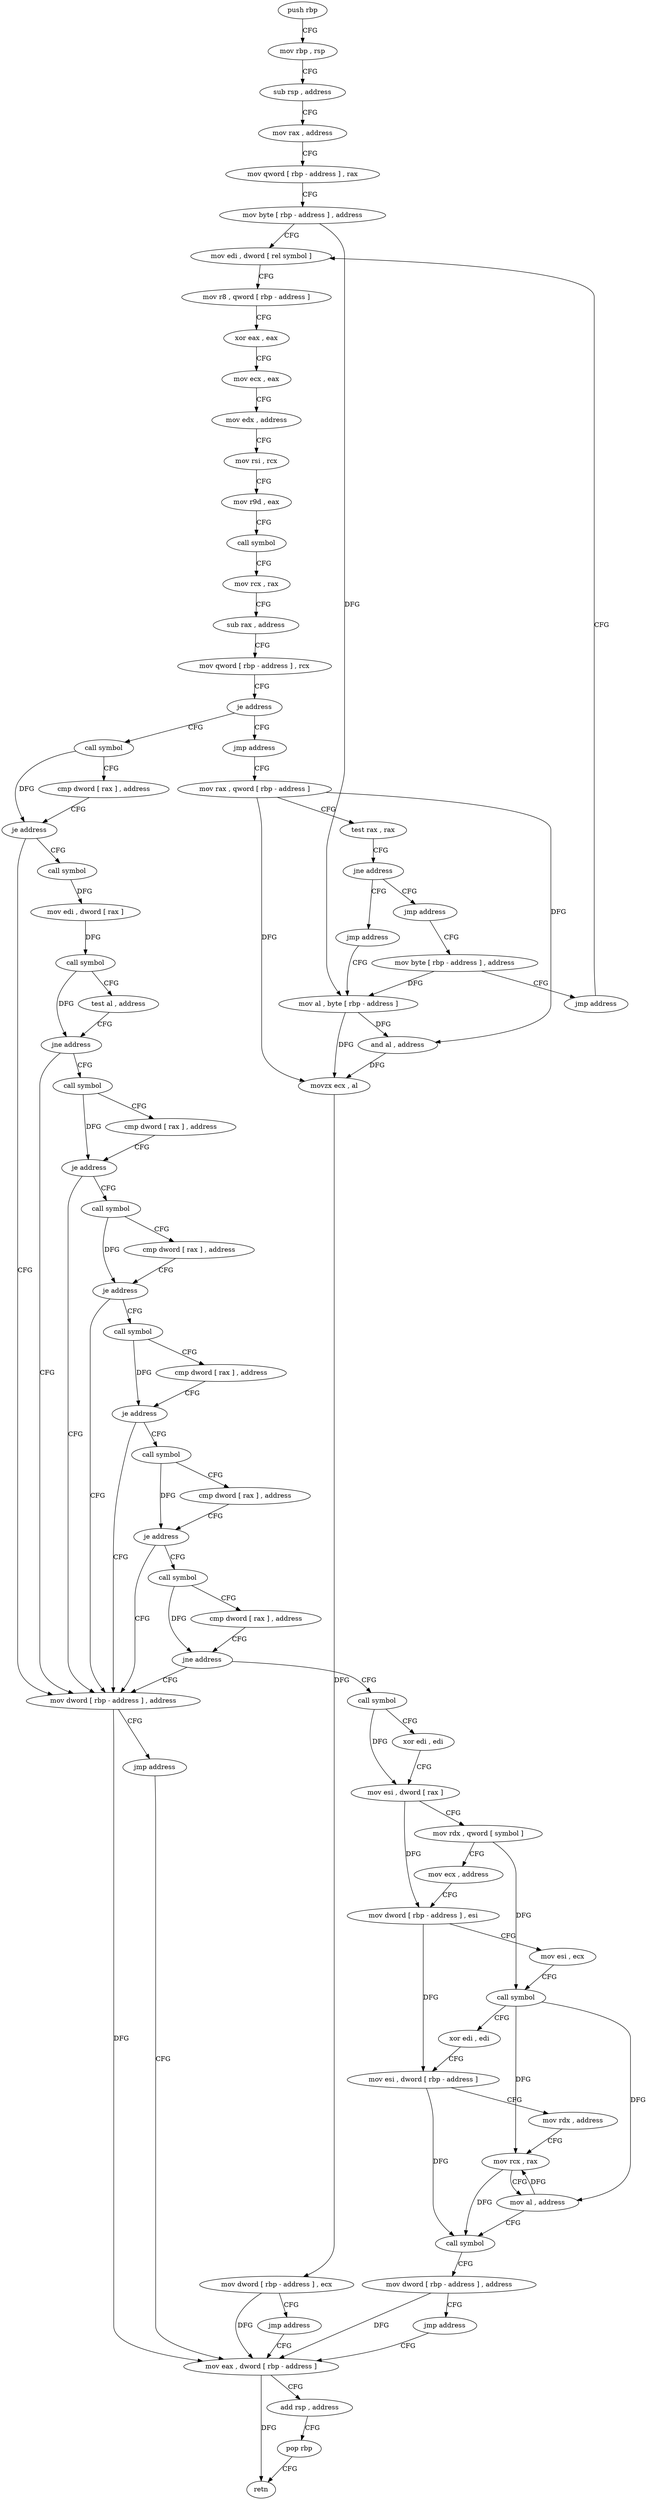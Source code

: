 digraph "func" {
"4209728" [label = "push rbp" ]
"4209729" [label = "mov rbp , rsp" ]
"4209732" [label = "sub rsp , address" ]
"4209736" [label = "mov rax , address" ]
"4209746" [label = "mov qword [ rbp - address ] , rax" ]
"4209750" [label = "mov byte [ rbp - address ] , address" ]
"4209754" [label = "mov edi , dword [ rel symbol ]" ]
"4209840" [label = "call symbol" ]
"4209845" [label = "cmp dword [ rax ] , address" ]
"4209848" [label = "je address" ]
"4209944" [label = "mov dword [ rbp - address ] , address" ]
"4209854" [label = "call symbol" ]
"4209801" [label = "jmp address" ]
"4209806" [label = "mov rax , qword [ rbp - address ]" ]
"4209951" [label = "jmp address" ]
"4210039" [label = "mov eax , dword [ rbp - address ]" ]
"4209859" [label = "mov edi , dword [ rax ]" ]
"4209861" [label = "call symbol" ]
"4209866" [label = "test al , address" ]
"4209868" [label = "jne address" ]
"4209874" [label = "call symbol" ]
"4209810" [label = "test rax , rax" ]
"4209813" [label = "jne address" ]
"4210025" [label = "jmp address" ]
"4209819" [label = "jmp address" ]
"4210042" [label = "add rsp , address" ]
"4210046" [label = "pop rbp" ]
"4210047" [label = "retn" ]
"4209879" [label = "cmp dword [ rax ] , address" ]
"4209882" [label = "je address" ]
"4209888" [label = "call symbol" ]
"4210030" [label = "mov byte [ rbp - address ] , address" ]
"4209824" [label = "mov al , byte [ rbp - address ]" ]
"4209893" [label = "cmp dword [ rax ] , address" ]
"4209896" [label = "je address" ]
"4209902" [label = "call symbol" ]
"4210034" [label = "jmp address" ]
"4209827" [label = "and al , address" ]
"4209829" [label = "movzx ecx , al" ]
"4209832" [label = "mov dword [ rbp - address ] , ecx" ]
"4209835" [label = "jmp address" ]
"4209907" [label = "cmp dword [ rax ] , address" ]
"4209910" [label = "je address" ]
"4209916" [label = "call symbol" ]
"4209760" [label = "mov r8 , qword [ rbp - address ]" ]
"4209764" [label = "xor eax , eax" ]
"4209766" [label = "mov ecx , eax" ]
"4209768" [label = "mov edx , address" ]
"4209773" [label = "mov rsi , rcx" ]
"4209776" [label = "mov r9d , eax" ]
"4209779" [label = "call symbol" ]
"4209784" [label = "mov rcx , rax" ]
"4209787" [label = "sub rax , address" ]
"4209791" [label = "mov qword [ rbp - address ] , rcx" ]
"4209795" [label = "je address" ]
"4209921" [label = "cmp dword [ rax ] , address" ]
"4209924" [label = "je address" ]
"4209930" [label = "call symbol" ]
"4209935" [label = "cmp dword [ rax ] , address" ]
"4209938" [label = "jne address" ]
"4209956" [label = "call symbol" ]
"4209961" [label = "xor edi , edi" ]
"4209963" [label = "mov esi , dword [ rax ]" ]
"4209965" [label = "mov rdx , qword [ symbol ]" ]
"4209973" [label = "mov ecx , address" ]
"4209978" [label = "mov dword [ rbp - address ] , esi" ]
"4209981" [label = "mov esi , ecx" ]
"4209983" [label = "call symbol" ]
"4209988" [label = "xor edi , edi" ]
"4209990" [label = "mov esi , dword [ rbp - address ]" ]
"4209993" [label = "mov rdx , address" ]
"4210003" [label = "mov rcx , rax" ]
"4210006" [label = "mov al , address" ]
"4210008" [label = "call symbol" ]
"4210013" [label = "mov dword [ rbp - address ] , address" ]
"4210020" [label = "jmp address" ]
"4209728" -> "4209729" [ label = "CFG" ]
"4209729" -> "4209732" [ label = "CFG" ]
"4209732" -> "4209736" [ label = "CFG" ]
"4209736" -> "4209746" [ label = "CFG" ]
"4209746" -> "4209750" [ label = "CFG" ]
"4209750" -> "4209754" [ label = "CFG" ]
"4209750" -> "4209824" [ label = "DFG" ]
"4209754" -> "4209760" [ label = "CFG" ]
"4209840" -> "4209845" [ label = "CFG" ]
"4209840" -> "4209848" [ label = "DFG" ]
"4209845" -> "4209848" [ label = "CFG" ]
"4209848" -> "4209944" [ label = "CFG" ]
"4209848" -> "4209854" [ label = "CFG" ]
"4209944" -> "4209951" [ label = "CFG" ]
"4209944" -> "4210039" [ label = "DFG" ]
"4209854" -> "4209859" [ label = "DFG" ]
"4209801" -> "4209806" [ label = "CFG" ]
"4209806" -> "4209810" [ label = "CFG" ]
"4209806" -> "4209827" [ label = "DFG" ]
"4209806" -> "4209829" [ label = "DFG" ]
"4209951" -> "4210039" [ label = "CFG" ]
"4210039" -> "4210042" [ label = "CFG" ]
"4210039" -> "4210047" [ label = "DFG" ]
"4209859" -> "4209861" [ label = "DFG" ]
"4209861" -> "4209866" [ label = "CFG" ]
"4209861" -> "4209868" [ label = "DFG" ]
"4209866" -> "4209868" [ label = "CFG" ]
"4209868" -> "4209944" [ label = "CFG" ]
"4209868" -> "4209874" [ label = "CFG" ]
"4209874" -> "4209879" [ label = "CFG" ]
"4209874" -> "4209882" [ label = "DFG" ]
"4209810" -> "4209813" [ label = "CFG" ]
"4209813" -> "4210025" [ label = "CFG" ]
"4209813" -> "4209819" [ label = "CFG" ]
"4210025" -> "4210030" [ label = "CFG" ]
"4209819" -> "4209824" [ label = "CFG" ]
"4210042" -> "4210046" [ label = "CFG" ]
"4210046" -> "4210047" [ label = "CFG" ]
"4209879" -> "4209882" [ label = "CFG" ]
"4209882" -> "4209944" [ label = "CFG" ]
"4209882" -> "4209888" [ label = "CFG" ]
"4209888" -> "4209893" [ label = "CFG" ]
"4209888" -> "4209896" [ label = "DFG" ]
"4210030" -> "4210034" [ label = "CFG" ]
"4210030" -> "4209824" [ label = "DFG" ]
"4209824" -> "4209827" [ label = "DFG" ]
"4209824" -> "4209829" [ label = "DFG" ]
"4209893" -> "4209896" [ label = "CFG" ]
"4209896" -> "4209944" [ label = "CFG" ]
"4209896" -> "4209902" [ label = "CFG" ]
"4209902" -> "4209907" [ label = "CFG" ]
"4209902" -> "4209910" [ label = "DFG" ]
"4210034" -> "4209754" [ label = "CFG" ]
"4209827" -> "4209829" [ label = "DFG" ]
"4209829" -> "4209832" [ label = "DFG" ]
"4209832" -> "4209835" [ label = "CFG" ]
"4209832" -> "4210039" [ label = "DFG" ]
"4209835" -> "4210039" [ label = "CFG" ]
"4209907" -> "4209910" [ label = "CFG" ]
"4209910" -> "4209944" [ label = "CFG" ]
"4209910" -> "4209916" [ label = "CFG" ]
"4209916" -> "4209921" [ label = "CFG" ]
"4209916" -> "4209924" [ label = "DFG" ]
"4209760" -> "4209764" [ label = "CFG" ]
"4209764" -> "4209766" [ label = "CFG" ]
"4209766" -> "4209768" [ label = "CFG" ]
"4209768" -> "4209773" [ label = "CFG" ]
"4209773" -> "4209776" [ label = "CFG" ]
"4209776" -> "4209779" [ label = "CFG" ]
"4209779" -> "4209784" [ label = "CFG" ]
"4209784" -> "4209787" [ label = "CFG" ]
"4209787" -> "4209791" [ label = "CFG" ]
"4209791" -> "4209795" [ label = "CFG" ]
"4209795" -> "4209840" [ label = "CFG" ]
"4209795" -> "4209801" [ label = "CFG" ]
"4209921" -> "4209924" [ label = "CFG" ]
"4209924" -> "4209944" [ label = "CFG" ]
"4209924" -> "4209930" [ label = "CFG" ]
"4209930" -> "4209935" [ label = "CFG" ]
"4209930" -> "4209938" [ label = "DFG" ]
"4209935" -> "4209938" [ label = "CFG" ]
"4209938" -> "4209956" [ label = "CFG" ]
"4209938" -> "4209944" [ label = "CFG" ]
"4209956" -> "4209961" [ label = "CFG" ]
"4209956" -> "4209963" [ label = "DFG" ]
"4209961" -> "4209963" [ label = "CFG" ]
"4209963" -> "4209965" [ label = "CFG" ]
"4209963" -> "4209978" [ label = "DFG" ]
"4209965" -> "4209973" [ label = "CFG" ]
"4209965" -> "4209983" [ label = "DFG" ]
"4209973" -> "4209978" [ label = "CFG" ]
"4209978" -> "4209981" [ label = "CFG" ]
"4209978" -> "4209990" [ label = "DFG" ]
"4209981" -> "4209983" [ label = "CFG" ]
"4209983" -> "4209988" [ label = "CFG" ]
"4209983" -> "4210003" [ label = "DFG" ]
"4209983" -> "4210006" [ label = "DFG" ]
"4209988" -> "4209990" [ label = "CFG" ]
"4209990" -> "4209993" [ label = "CFG" ]
"4209990" -> "4210008" [ label = "DFG" ]
"4209993" -> "4210003" [ label = "CFG" ]
"4210003" -> "4210006" [ label = "CFG" ]
"4210003" -> "4210008" [ label = "DFG" ]
"4210006" -> "4210008" [ label = "CFG" ]
"4210006" -> "4210003" [ label = "DFG" ]
"4210008" -> "4210013" [ label = "CFG" ]
"4210013" -> "4210020" [ label = "CFG" ]
"4210013" -> "4210039" [ label = "DFG" ]
"4210020" -> "4210039" [ label = "CFG" ]
}
